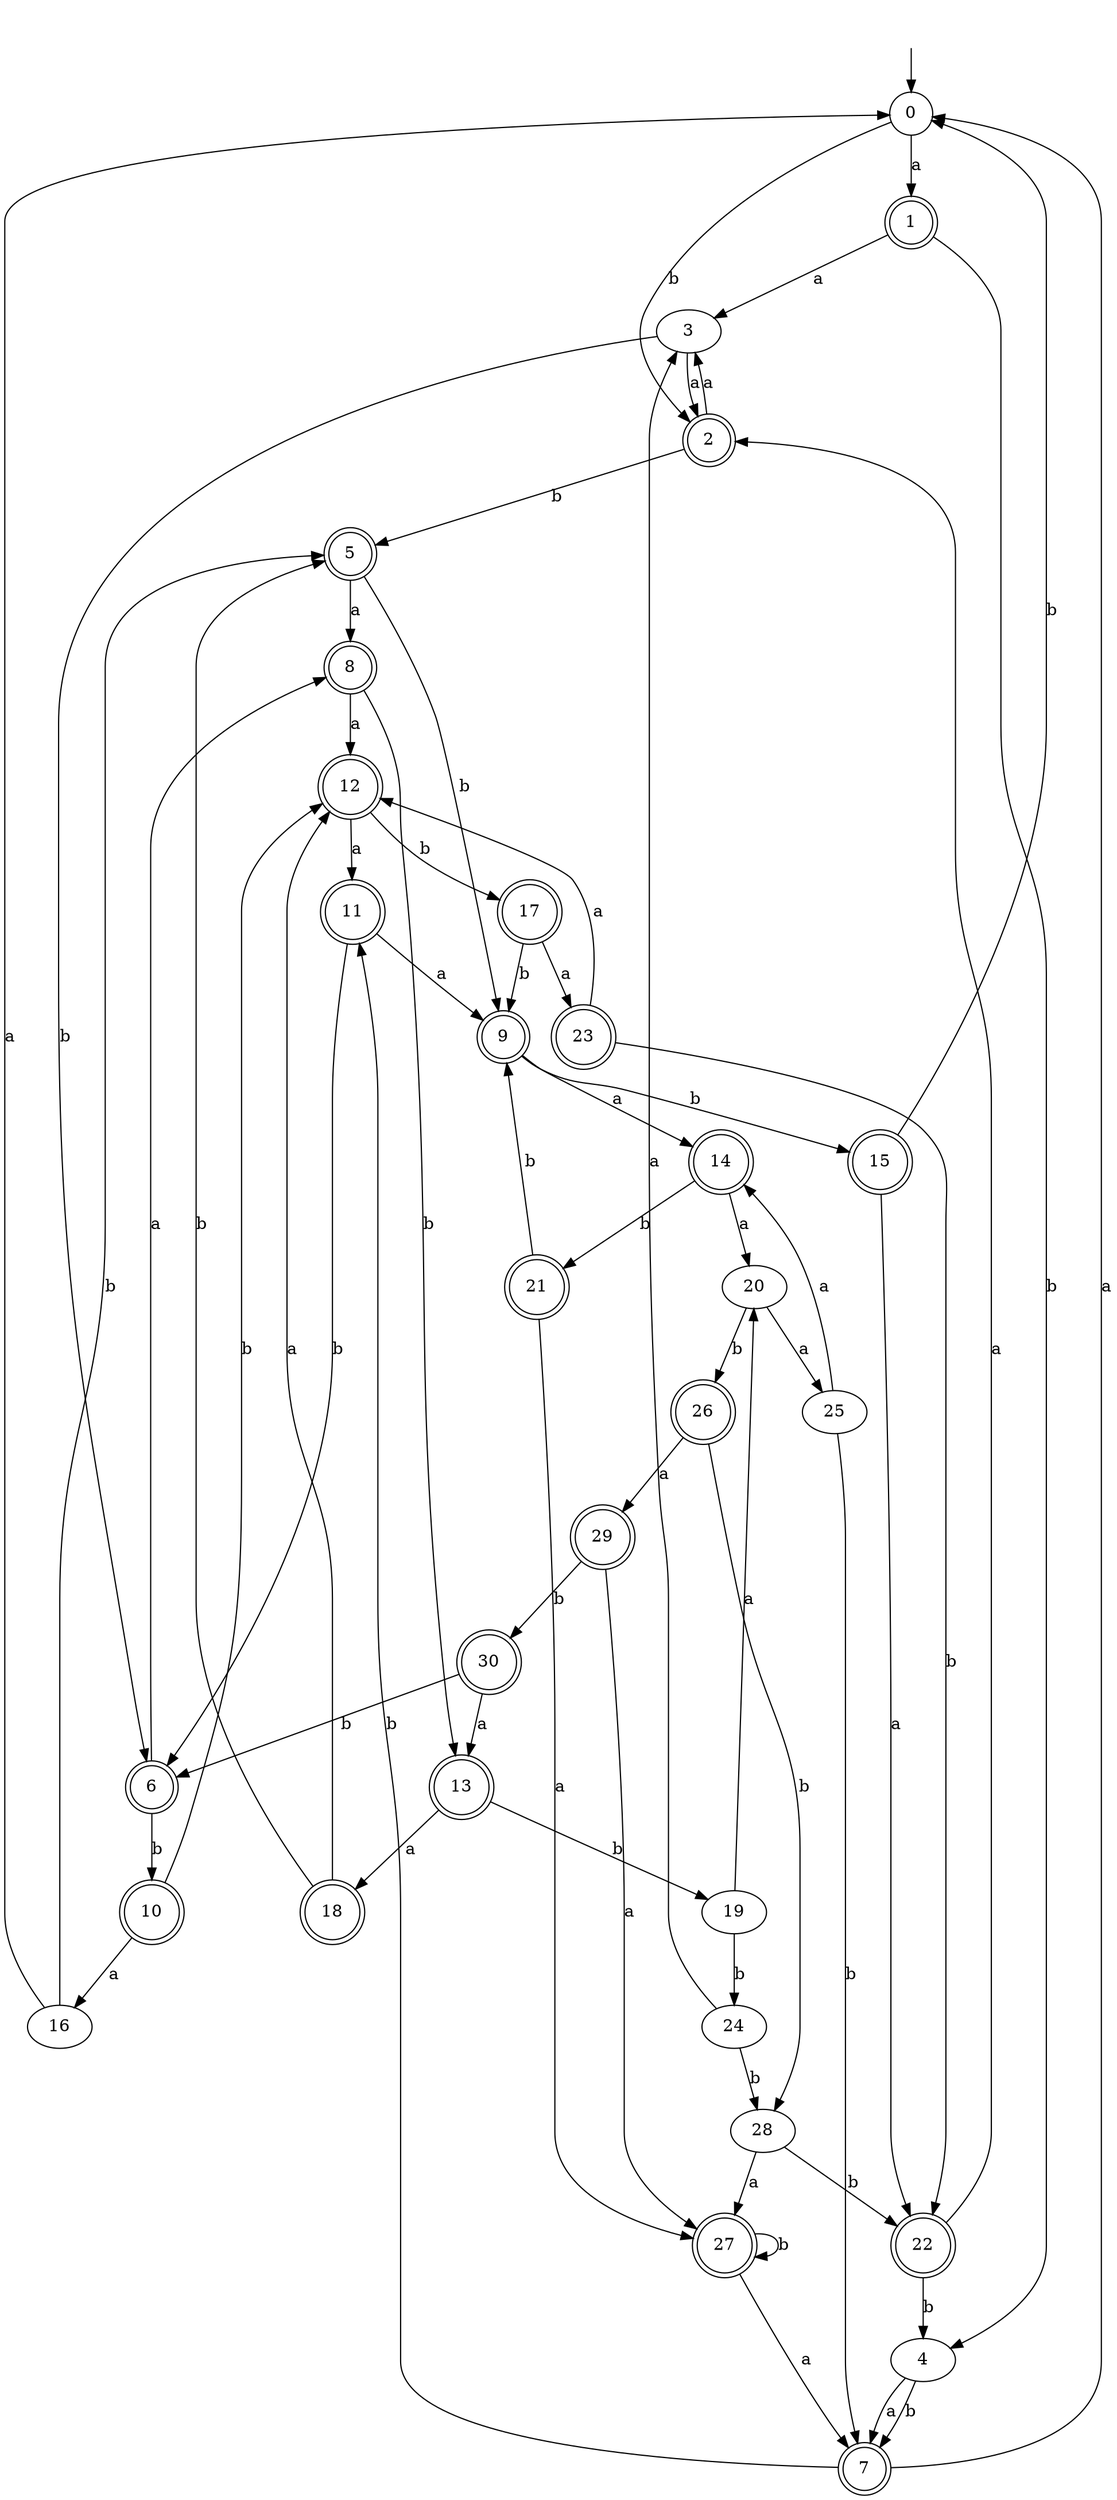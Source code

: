 digraph RandomDFA {
  __start0 [label="", shape=none];
  __start0 -> 0 [label=""];
  0 [shape=circle]
  0 -> 1 [label="a"]
  0 -> 2 [label="b"]
  1 [shape=doublecircle]
  1 -> 3 [label="a"]
  1 -> 4 [label="b"]
  2 [shape=doublecircle]
  2 -> 3 [label="a"]
  2 -> 5 [label="b"]
  3
  3 -> 2 [label="a"]
  3 -> 6 [label="b"]
  4
  4 -> 7 [label="a"]
  4 -> 7 [label="b"]
  5 [shape=doublecircle]
  5 -> 8 [label="a"]
  5 -> 9 [label="b"]
  6 [shape=doublecircle]
  6 -> 8 [label="a"]
  6 -> 10 [label="b"]
  7 [shape=doublecircle]
  7 -> 0 [label="a"]
  7 -> 11 [label="b"]
  8 [shape=doublecircle]
  8 -> 12 [label="a"]
  8 -> 13 [label="b"]
  9 [shape=doublecircle]
  9 -> 14 [label="a"]
  9 -> 15 [label="b"]
  10 [shape=doublecircle]
  10 -> 16 [label="a"]
  10 -> 12 [label="b"]
  11 [shape=doublecircle]
  11 -> 9 [label="a"]
  11 -> 6 [label="b"]
  12 [shape=doublecircle]
  12 -> 11 [label="a"]
  12 -> 17 [label="b"]
  13 [shape=doublecircle]
  13 -> 18 [label="a"]
  13 -> 19 [label="b"]
  14 [shape=doublecircle]
  14 -> 20 [label="a"]
  14 -> 21 [label="b"]
  15 [shape=doublecircle]
  15 -> 22 [label="a"]
  15 -> 0 [label="b"]
  16
  16 -> 0 [label="a"]
  16 -> 5 [label="b"]
  17 [shape=doublecircle]
  17 -> 23 [label="a"]
  17 -> 9 [label="b"]
  18 [shape=doublecircle]
  18 -> 12 [label="a"]
  18 -> 5 [label="b"]
  19
  19 -> 20 [label="a"]
  19 -> 24 [label="b"]
  20
  20 -> 25 [label="a"]
  20 -> 26 [label="b"]
  21 [shape=doublecircle]
  21 -> 27 [label="a"]
  21 -> 9 [label="b"]
  22 [shape=doublecircle]
  22 -> 2 [label="a"]
  22 -> 4 [label="b"]
  23 [shape=doublecircle]
  23 -> 12 [label="a"]
  23 -> 22 [label="b"]
  24
  24 -> 3 [label="a"]
  24 -> 28 [label="b"]
  25
  25 -> 14 [label="a"]
  25 -> 7 [label="b"]
  26 [shape=doublecircle]
  26 -> 29 [label="a"]
  26 -> 28 [label="b"]
  27 [shape=doublecircle]
  27 -> 7 [label="a"]
  27 -> 27 [label="b"]
  28
  28 -> 27 [label="a"]
  28 -> 22 [label="b"]
  29 [shape=doublecircle]
  29 -> 27 [label="a"]
  29 -> 30 [label="b"]
  30 [shape=doublecircle]
  30 -> 13 [label="a"]
  30 -> 6 [label="b"]
}
